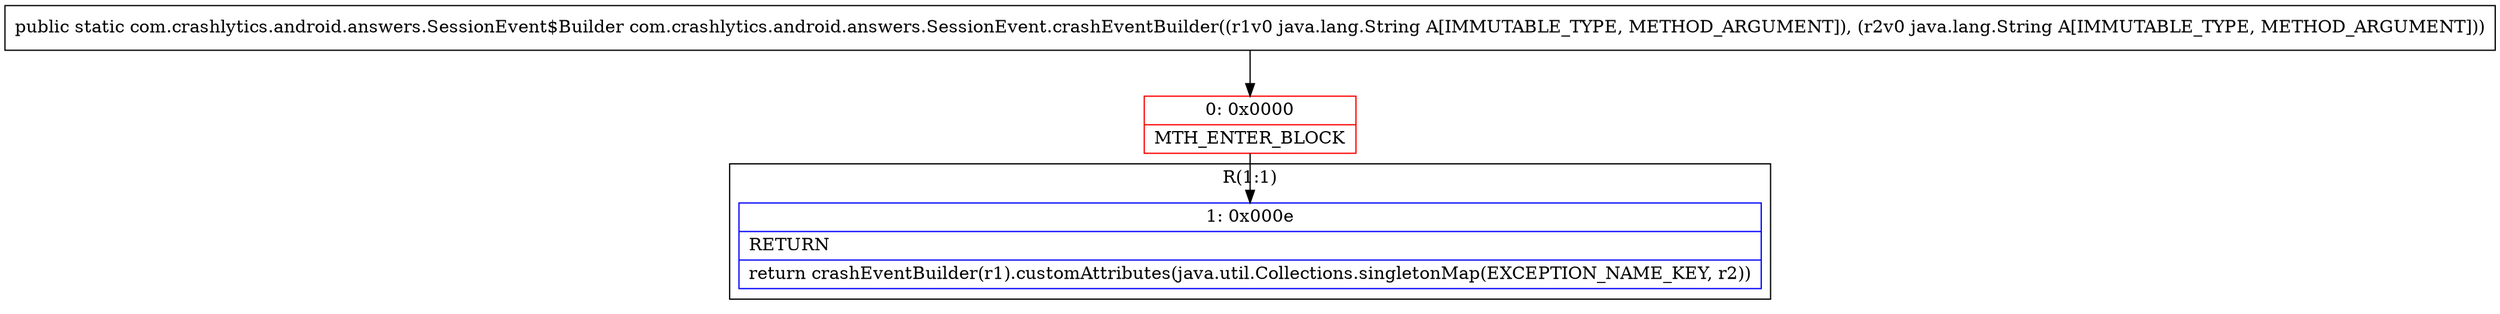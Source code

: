 digraph "CFG forcom.crashlytics.android.answers.SessionEvent.crashEventBuilder(Ljava\/lang\/String;Ljava\/lang\/String;)Lcom\/crashlytics\/android\/answers\/SessionEvent$Builder;" {
subgraph cluster_Region_1446057198 {
label = "R(1:1)";
node [shape=record,color=blue];
Node_1 [shape=record,label="{1\:\ 0x000e|RETURN\l|return crashEventBuilder(r1).customAttributes(java.util.Collections.singletonMap(EXCEPTION_NAME_KEY, r2))\l}"];
}
Node_0 [shape=record,color=red,label="{0\:\ 0x0000|MTH_ENTER_BLOCK\l}"];
MethodNode[shape=record,label="{public static com.crashlytics.android.answers.SessionEvent$Builder com.crashlytics.android.answers.SessionEvent.crashEventBuilder((r1v0 java.lang.String A[IMMUTABLE_TYPE, METHOD_ARGUMENT]), (r2v0 java.lang.String A[IMMUTABLE_TYPE, METHOD_ARGUMENT])) }"];
MethodNode -> Node_0;
Node_0 -> Node_1;
}

